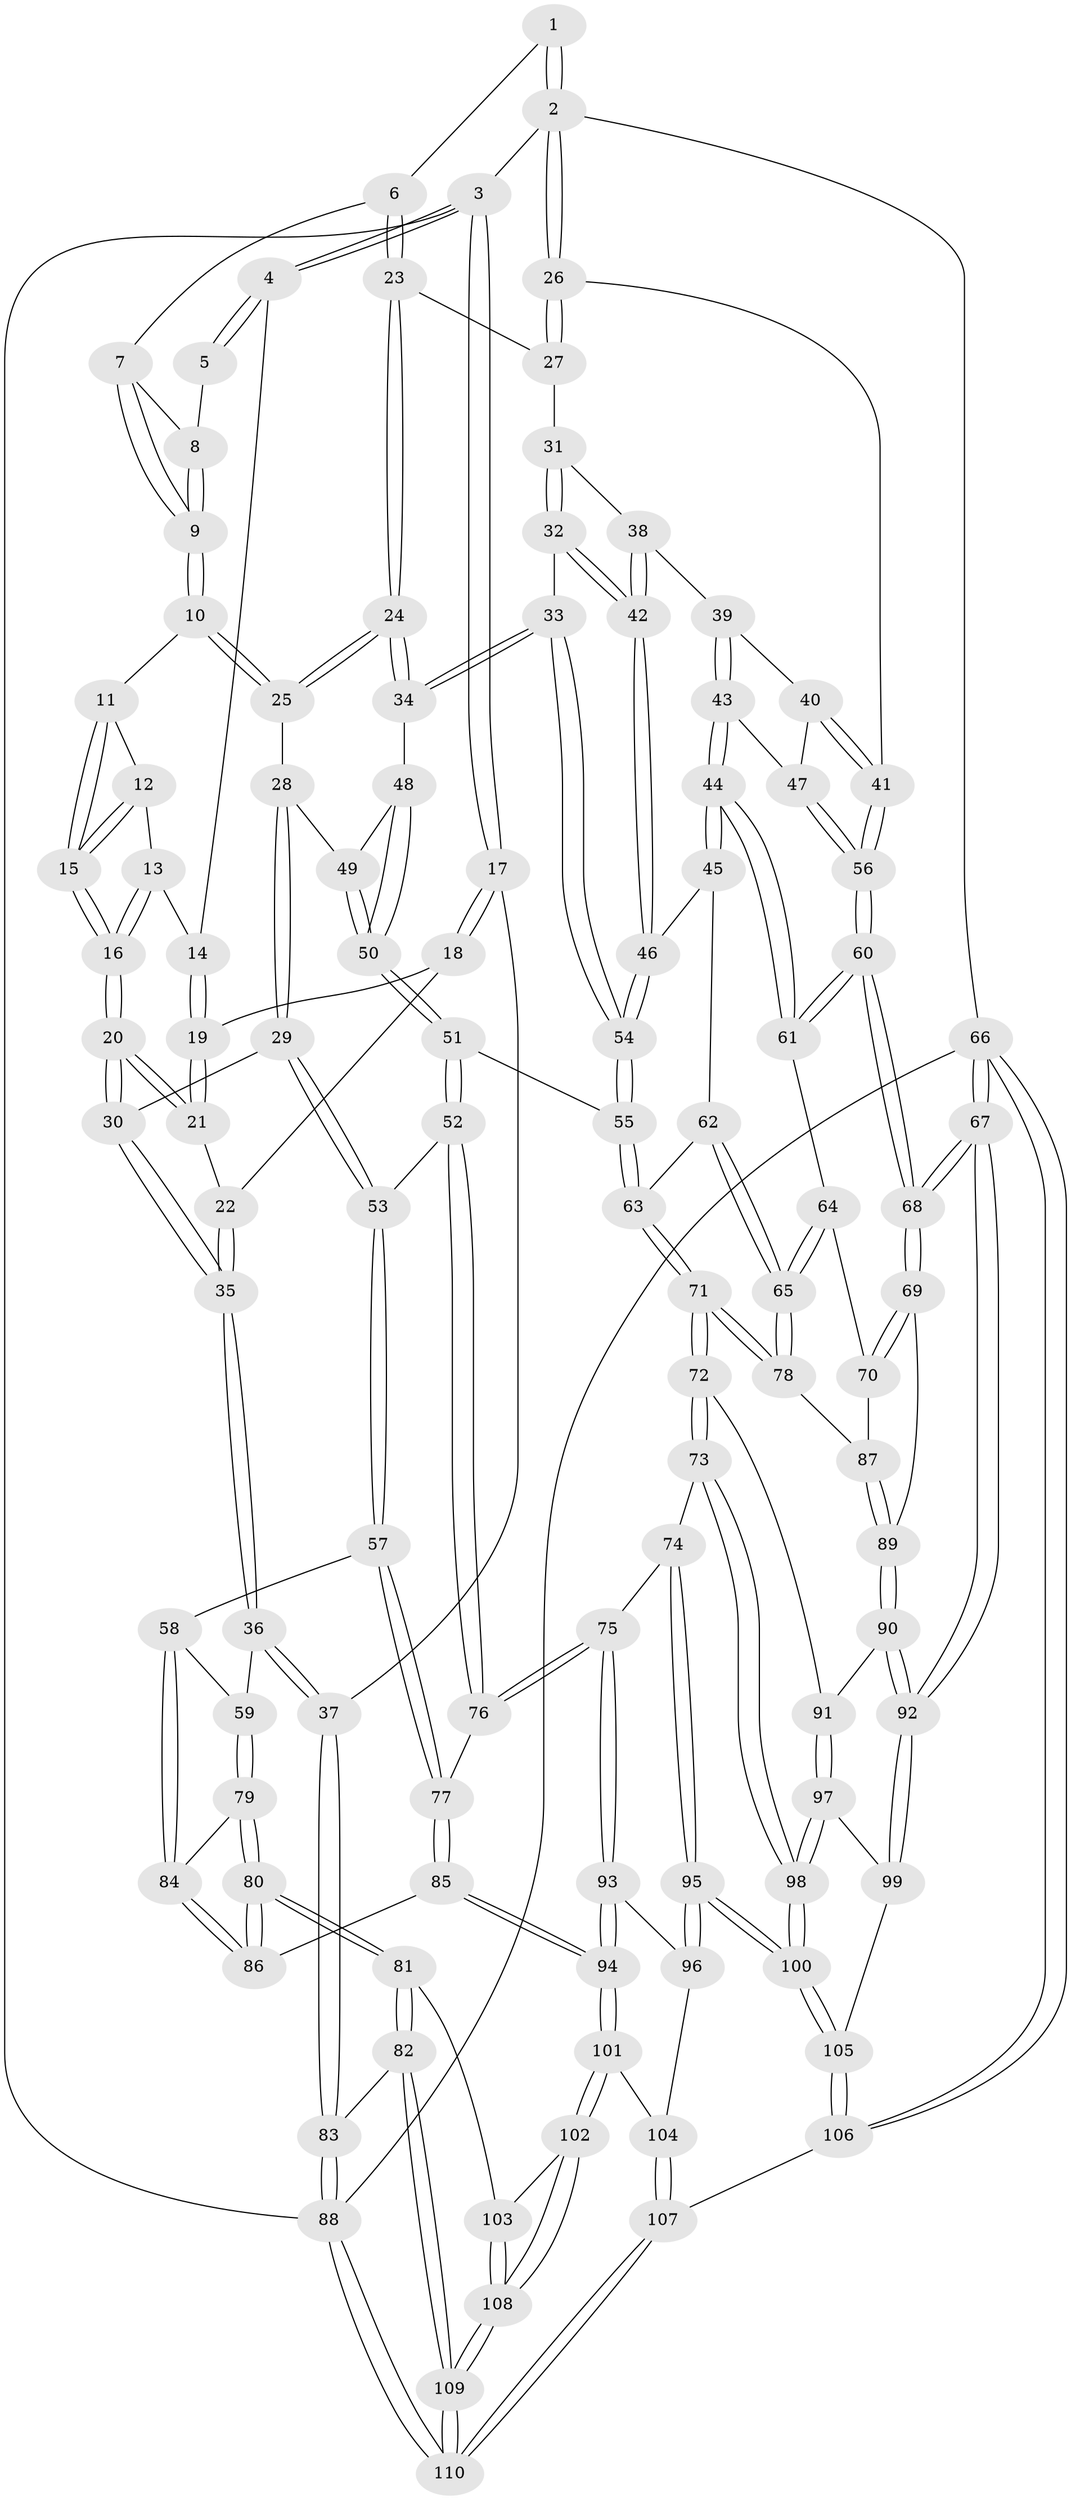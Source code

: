 // Generated by graph-tools (version 1.1) at 2025/17/03/09/25 04:17:17]
// undirected, 110 vertices, 272 edges
graph export_dot {
graph [start="1"]
  node [color=gray90,style=filled];
  1 [pos="+0.6675169528867785+0"];
  2 [pos="+1+0"];
  3 [pos="+0+0"];
  4 [pos="+0.3779155702324382+0"];
  5 [pos="+0.3875931770528941+0"];
  6 [pos="+0.6560654079946613+0.041963637417953996"];
  7 [pos="+0.5479558887805753+0.0715619446778835"];
  8 [pos="+0.4488643243949474+0"];
  9 [pos="+0.4910360387252536+0.10898860677891711"];
  10 [pos="+0.4826783901731997+0.1352897464356661"];
  11 [pos="+0.46330252496235486+0.1360838383008883"];
  12 [pos="+0.37619685177887874+0.07945234015211361"];
  13 [pos="+0.34880373283592325+0.0553701836260058"];
  14 [pos="+0.3143669806993214+0.011943663888070446"];
  15 [pos="+0.39303952454049257+0.19398960805754462"];
  16 [pos="+0.3692760407672613+0.22187719698757238"];
  17 [pos="+0+0"];
  18 [pos="+0.15505250885576558+0.07260527568678792"];
  19 [pos="+0.31188992472744187+0.014769239149850302"];
  20 [pos="+0.3520330744449311+0.2538963700828924"];
  21 [pos="+0.2719347023455878+0.16256760607135098"];
  22 [pos="+0.1825885645677467+0.18556164226911465"];
  23 [pos="+0.6764105196897192+0.1171795227247191"];
  24 [pos="+0.6150074188919724+0.19663165528777546"];
  25 [pos="+0.5308779929984838+0.19076813258513103"];
  26 [pos="+1+0"];
  27 [pos="+0.7504786042673908+0.14141463575976917"];
  28 [pos="+0.5064926122367771+0.22298382616755036"];
  29 [pos="+0.3917084640199657+0.3164719920061361"];
  30 [pos="+0.3544588746056439+0.27036812807850136"];
  31 [pos="+0.7819020668118303+0.18616835648546295"];
  32 [pos="+0.7001830717331362+0.3159165218422121"];
  33 [pos="+0.6658170966909254+0.3034164466767202"];
  34 [pos="+0.6375313239491612+0.2863966515873951"];
  35 [pos="+0.08457898425578923+0.32079174480258565"];
  36 [pos="+0.019013896636365+0.36846160204781137"];
  37 [pos="+0+0.3654169901633864"];
  38 [pos="+0.8023659420221733+0.19921365052290785"];
  39 [pos="+0.8097916610450141+0.2024817681099082"];
  40 [pos="+0.8944192774631352+0.19072521242636226"];
  41 [pos="+1+0"];
  42 [pos="+0.7489743806468987+0.35865021555305937"];
  43 [pos="+0.8529813759641498+0.355940431840254"];
  44 [pos="+0.8342889220314241+0.3886920923374534"];
  45 [pos="+0.788731580968786+0.38460313771698945"];
  46 [pos="+0.7595282121143816+0.3703975505699811"];
  47 [pos="+0.8752054516704144+0.3380747762600862"];
  48 [pos="+0.6317095866174197+0.2910776206857755"];
  49 [pos="+0.5288467873222588+0.2827600461433195"];
  50 [pos="+0.5089890345703718+0.4079699337243321"];
  51 [pos="+0.48363492355163507+0.43839148691706464"];
  52 [pos="+0.4775631666715249+0.43911398849499117"];
  53 [pos="+0.41357070259368245+0.40891979661686284"];
  54 [pos="+0.6224777501400991+0.4599931263396006"];
  55 [pos="+0.5987103834818187+0.484041188551361"];
  56 [pos="+1+0.18003589425934488"];
  57 [pos="+0.2941361975366897+0.47125446099852764"];
  58 [pos="+0.22367760222978827+0.4805093357796709"];
  59 [pos="+0.1411988795274631+0.44768017657281073"];
  60 [pos="+1+0.5432975014887509"];
  61 [pos="+0.8747171500654887+0.4482803614117067"];
  62 [pos="+0.7494336862780141+0.45118226868087397"];
  63 [pos="+0.623603163362571+0.5146840840146301"];
  64 [pos="+0.8511464162570394+0.4898631474831009"];
  65 [pos="+0.7324942666355809+0.5761009575636913"];
  66 [pos="+1+1"];
  67 [pos="+1+1"];
  68 [pos="+1+0.6634847518912933"];
  69 [pos="+0.9664874932687768+0.6668294548524947"];
  70 [pos="+0.8559588144069968+0.5851764636839132"];
  71 [pos="+0.6831165543876974+0.6261296949306516"];
  72 [pos="+0.6583056449656581+0.6819116061702368"];
  73 [pos="+0.6182698010979829+0.7087676688113316"];
  74 [pos="+0.5475962284590524+0.7040257699753913"];
  75 [pos="+0.48078430084482227+0.6944531864370155"];
  76 [pos="+0.4564949381345929+0.6818476985246071"];
  77 [pos="+0.3918023036028874+0.6924948927091046"];
  78 [pos="+0.700511182239568+0.6184976036149876"];
  79 [pos="+0.12705597827743934+0.6833093158263822"];
  80 [pos="+0.09621567781339066+0.7779374077038529"];
  81 [pos="+0.08075217905925776+0.7859093771824179"];
  82 [pos="+0.059818368682335206+0.7920299025170849"];
  83 [pos="+0+0.8214824260954814"];
  84 [pos="+0.2300456334975209+0.5652961527239321"];
  85 [pos="+0.3000897788364465+0.7442281064195371"];
  86 [pos="+0.2916065590625836+0.7422359682317067"];
  87 [pos="+0.7565930221279383+0.6240388534823301"];
  88 [pos="+0+1"];
  89 [pos="+0.8914967844913075+0.6909308865714732"];
  90 [pos="+0.8280091035142695+0.7572570453365088"];
  91 [pos="+0.7596544492885704+0.757555375764196"];
  92 [pos="+0.9341600253500112+0.9455774406628873"];
  93 [pos="+0.4677821134058508+0.8368906849189354"];
  94 [pos="+0.34182440540737485+0.8792050619065064"];
  95 [pos="+0.5113979006193909+0.8827593851734941"];
  96 [pos="+0.5030713407265194+0.8813490593398092"];
  97 [pos="+0.7610522343404048+0.8346591979703576"];
  98 [pos="+0.6254795711362584+0.9193284087182276"];
  99 [pos="+0.8461229744706792+0.9137641810167763"];
  100 [pos="+0.6248436968134775+0.9218624848258732"];
  101 [pos="+0.3412707829740573+0.9082734564024508"];
  102 [pos="+0.3349934586856016+0.9371567234628978"];
  103 [pos="+0.16587465611436922+0.8584426682933071"];
  104 [pos="+0.4843613173178726+0.8966439307526468"];
  105 [pos="+0.6275907977349926+0.9347954561799231"];
  106 [pos="+0.6055107248383743+1"];
  107 [pos="+0.36650203082866906+1"];
  108 [pos="+0.3248765366047219+1"];
  109 [pos="+0.32758675593882364+1"];
  110 [pos="+0.3321818493989404+1"];
  1 -- 2;
  1 -- 2;
  1 -- 6;
  2 -- 3;
  2 -- 26;
  2 -- 26;
  2 -- 66;
  3 -- 4;
  3 -- 4;
  3 -- 17;
  3 -- 17;
  3 -- 88;
  4 -- 5;
  4 -- 5;
  4 -- 14;
  5 -- 8;
  6 -- 7;
  6 -- 23;
  6 -- 23;
  7 -- 8;
  7 -- 9;
  7 -- 9;
  8 -- 9;
  8 -- 9;
  9 -- 10;
  9 -- 10;
  10 -- 11;
  10 -- 25;
  10 -- 25;
  11 -- 12;
  11 -- 15;
  11 -- 15;
  12 -- 13;
  12 -- 15;
  12 -- 15;
  13 -- 14;
  13 -- 16;
  13 -- 16;
  14 -- 19;
  14 -- 19;
  15 -- 16;
  15 -- 16;
  16 -- 20;
  16 -- 20;
  17 -- 18;
  17 -- 18;
  17 -- 37;
  18 -- 19;
  18 -- 22;
  19 -- 21;
  19 -- 21;
  20 -- 21;
  20 -- 21;
  20 -- 30;
  20 -- 30;
  21 -- 22;
  22 -- 35;
  22 -- 35;
  23 -- 24;
  23 -- 24;
  23 -- 27;
  24 -- 25;
  24 -- 25;
  24 -- 34;
  24 -- 34;
  25 -- 28;
  26 -- 27;
  26 -- 27;
  26 -- 41;
  27 -- 31;
  28 -- 29;
  28 -- 29;
  28 -- 49;
  29 -- 30;
  29 -- 53;
  29 -- 53;
  30 -- 35;
  30 -- 35;
  31 -- 32;
  31 -- 32;
  31 -- 38;
  32 -- 33;
  32 -- 42;
  32 -- 42;
  33 -- 34;
  33 -- 34;
  33 -- 54;
  33 -- 54;
  34 -- 48;
  35 -- 36;
  35 -- 36;
  36 -- 37;
  36 -- 37;
  36 -- 59;
  37 -- 83;
  37 -- 83;
  38 -- 39;
  38 -- 42;
  38 -- 42;
  39 -- 40;
  39 -- 43;
  39 -- 43;
  40 -- 41;
  40 -- 41;
  40 -- 47;
  41 -- 56;
  41 -- 56;
  42 -- 46;
  42 -- 46;
  43 -- 44;
  43 -- 44;
  43 -- 47;
  44 -- 45;
  44 -- 45;
  44 -- 61;
  44 -- 61;
  45 -- 46;
  45 -- 62;
  46 -- 54;
  46 -- 54;
  47 -- 56;
  47 -- 56;
  48 -- 49;
  48 -- 50;
  48 -- 50;
  49 -- 50;
  49 -- 50;
  50 -- 51;
  50 -- 51;
  51 -- 52;
  51 -- 52;
  51 -- 55;
  52 -- 53;
  52 -- 76;
  52 -- 76;
  53 -- 57;
  53 -- 57;
  54 -- 55;
  54 -- 55;
  55 -- 63;
  55 -- 63;
  56 -- 60;
  56 -- 60;
  57 -- 58;
  57 -- 77;
  57 -- 77;
  58 -- 59;
  58 -- 84;
  58 -- 84;
  59 -- 79;
  59 -- 79;
  60 -- 61;
  60 -- 61;
  60 -- 68;
  60 -- 68;
  61 -- 64;
  62 -- 63;
  62 -- 65;
  62 -- 65;
  63 -- 71;
  63 -- 71;
  64 -- 65;
  64 -- 65;
  64 -- 70;
  65 -- 78;
  65 -- 78;
  66 -- 67;
  66 -- 67;
  66 -- 106;
  66 -- 106;
  66 -- 88;
  67 -- 68;
  67 -- 68;
  67 -- 92;
  67 -- 92;
  68 -- 69;
  68 -- 69;
  69 -- 70;
  69 -- 70;
  69 -- 89;
  70 -- 87;
  71 -- 72;
  71 -- 72;
  71 -- 78;
  71 -- 78;
  72 -- 73;
  72 -- 73;
  72 -- 91;
  73 -- 74;
  73 -- 98;
  73 -- 98;
  74 -- 75;
  74 -- 95;
  74 -- 95;
  75 -- 76;
  75 -- 76;
  75 -- 93;
  75 -- 93;
  76 -- 77;
  77 -- 85;
  77 -- 85;
  78 -- 87;
  79 -- 80;
  79 -- 80;
  79 -- 84;
  80 -- 81;
  80 -- 81;
  80 -- 86;
  80 -- 86;
  81 -- 82;
  81 -- 82;
  81 -- 103;
  82 -- 83;
  82 -- 109;
  82 -- 109;
  83 -- 88;
  83 -- 88;
  84 -- 86;
  84 -- 86;
  85 -- 86;
  85 -- 94;
  85 -- 94;
  87 -- 89;
  87 -- 89;
  88 -- 110;
  88 -- 110;
  89 -- 90;
  89 -- 90;
  90 -- 91;
  90 -- 92;
  90 -- 92;
  91 -- 97;
  91 -- 97;
  92 -- 99;
  92 -- 99;
  93 -- 94;
  93 -- 94;
  93 -- 96;
  94 -- 101;
  94 -- 101;
  95 -- 96;
  95 -- 96;
  95 -- 100;
  95 -- 100;
  96 -- 104;
  97 -- 98;
  97 -- 98;
  97 -- 99;
  98 -- 100;
  98 -- 100;
  99 -- 105;
  100 -- 105;
  100 -- 105;
  101 -- 102;
  101 -- 102;
  101 -- 104;
  102 -- 103;
  102 -- 108;
  102 -- 108;
  103 -- 108;
  103 -- 108;
  104 -- 107;
  104 -- 107;
  105 -- 106;
  105 -- 106;
  106 -- 107;
  107 -- 110;
  107 -- 110;
  108 -- 109;
  108 -- 109;
  109 -- 110;
  109 -- 110;
}
